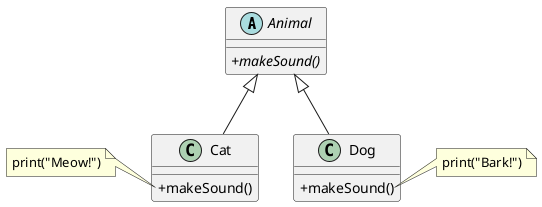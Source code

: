 @startuml Polymorphism
skinparam ClassAttributeIconSize 0
abstract class Animal {
  {abstract} + makeSound()
}

class Cat extends Animal  {
  + makeSound()
}

class Dog extends Animal  {
  + makeSound()
}

note left of Cat::makeSound
  print("Meow!")
end note

note right of Dog::makeSound
  print("Bark!")
end note
@enduml
